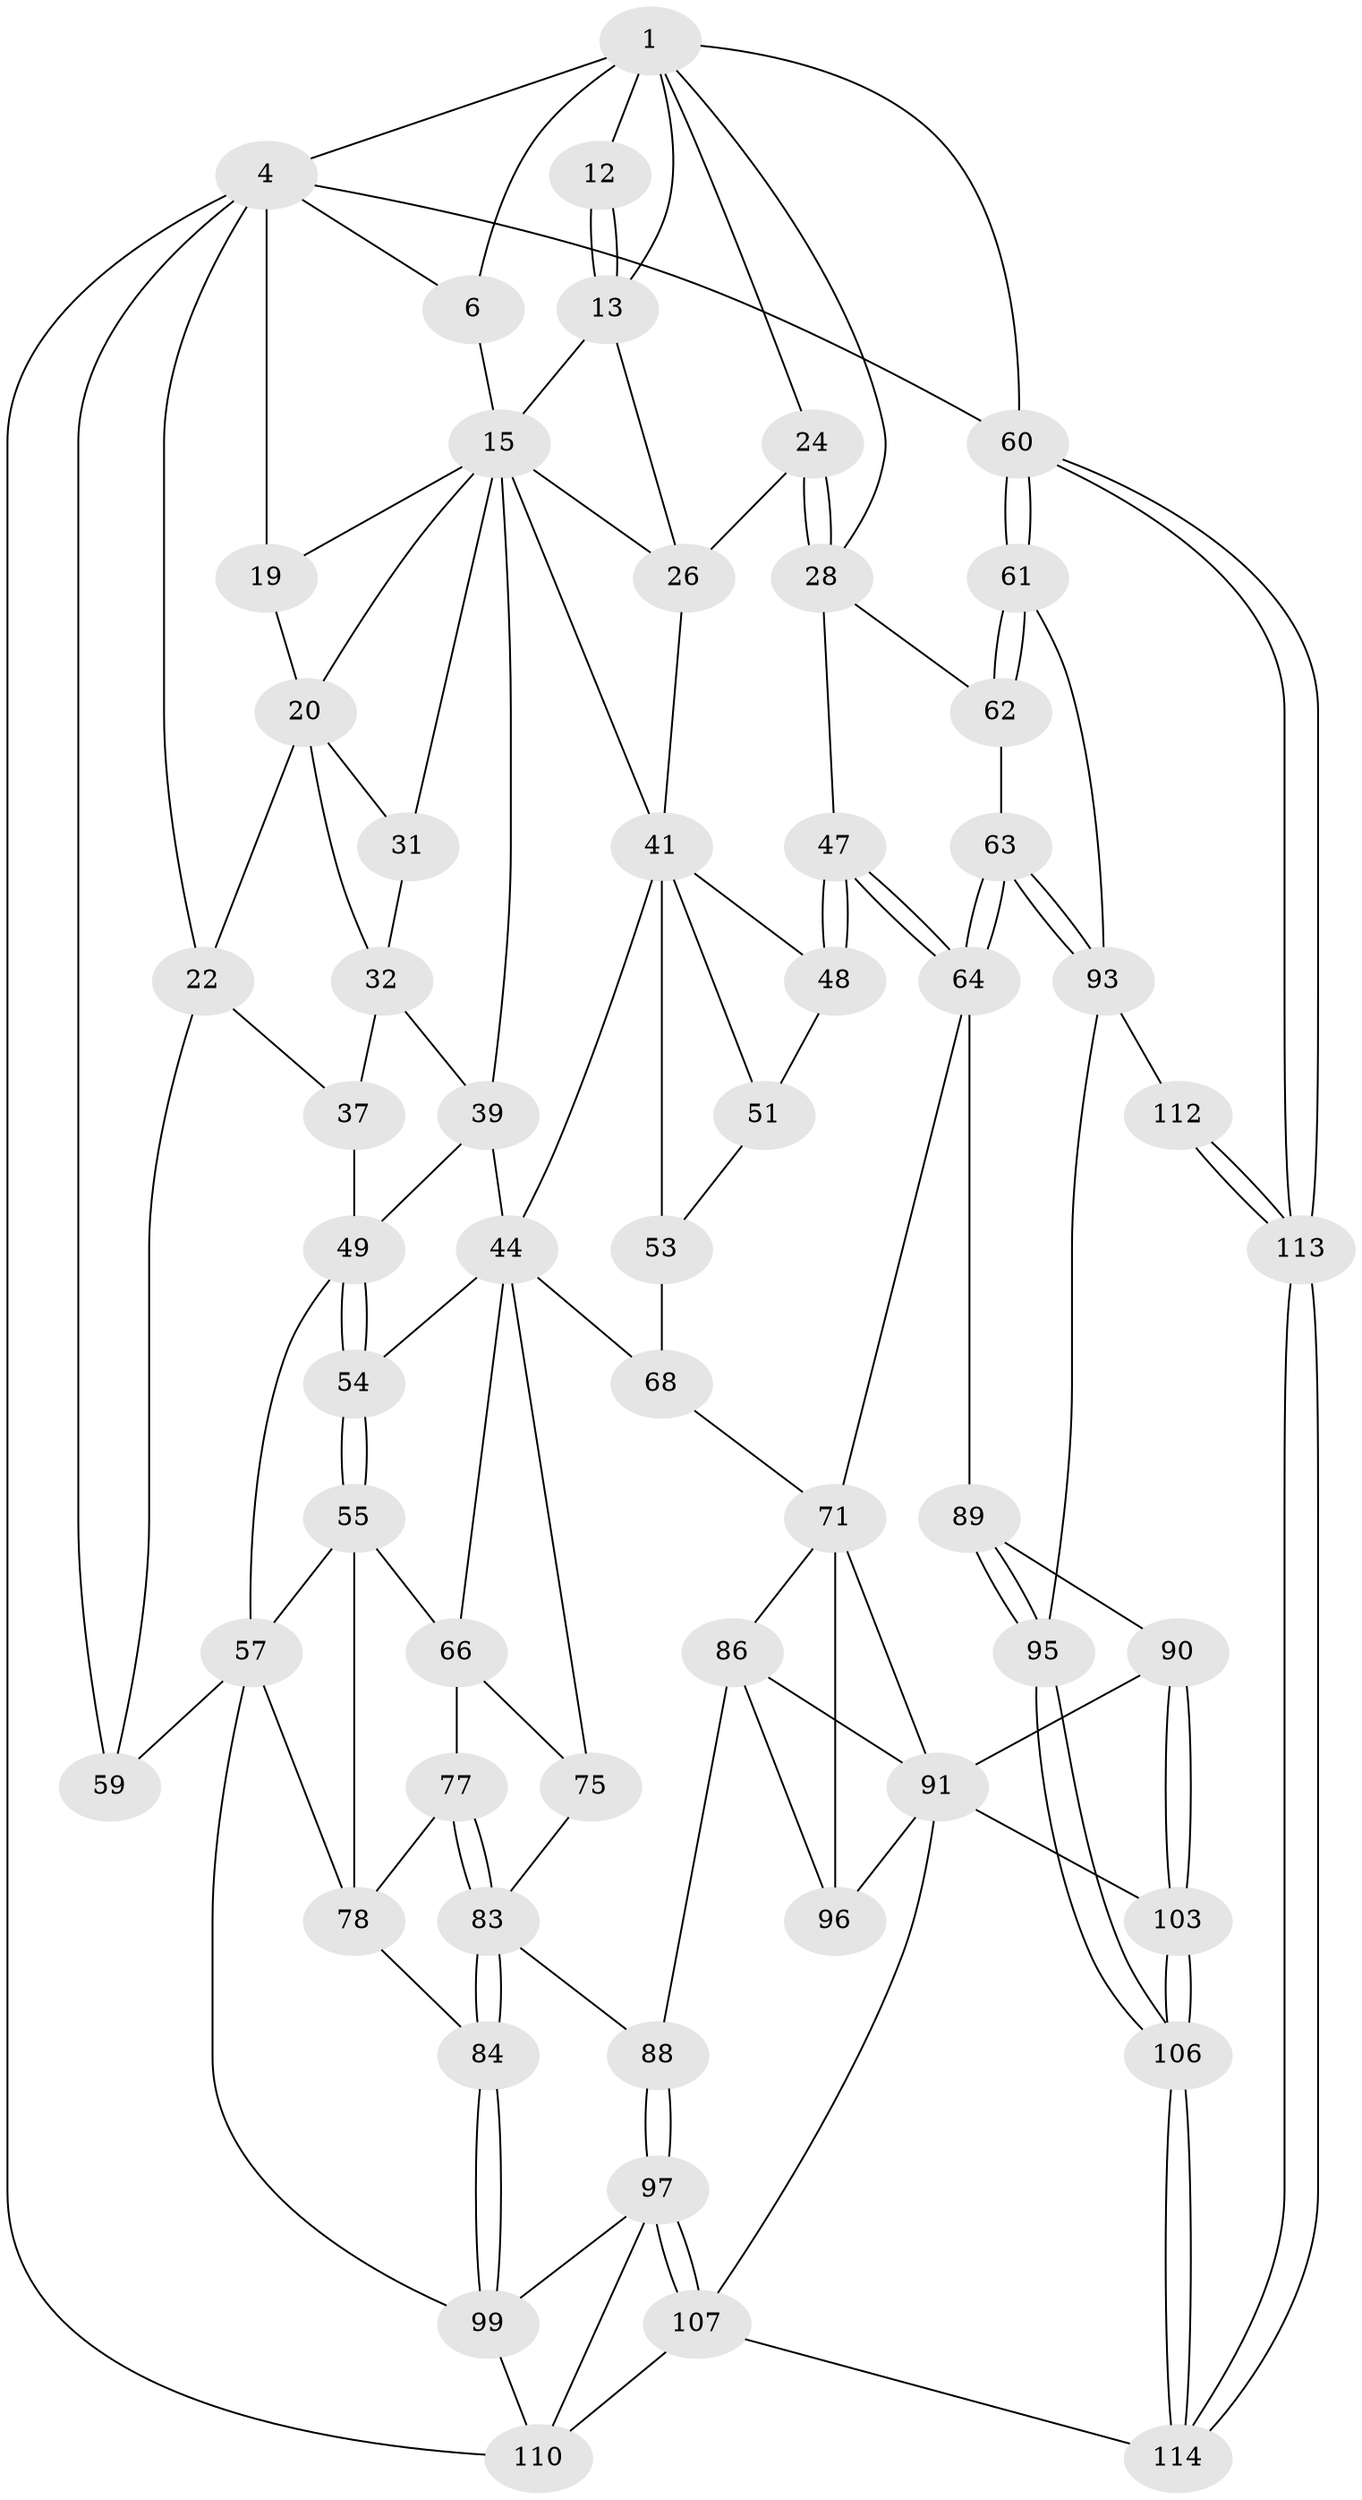 // original degree distribution, {3: 0.017543859649122806, 4: 0.23684210526315788, 6: 0.21929824561403508, 5: 0.5263157894736842}
// Generated by graph-tools (version 1.1) at 2025/16/03/09/25 04:16:55]
// undirected, 57 vertices, 131 edges
graph export_dot {
graph [start="1"]
  node [color=gray90,style=filled];
  1 [pos="+0.6890061614660087+0",super="+2+8"];
  4 [pos="+0+0",super="+74+5"];
  6 [pos="+0.23199830529148735+0",super="+7"];
  12 [pos="+0.7001781673438716+0.09253803945713594"];
  13 [pos="+0.5322391196580513+0.1872858573861602",super="+14"];
  15 [pos="+0.5152003297548333+0.1900551414695104",super="+29+16"];
  19 [pos="+0.16448341340393108+0.06287258466695035"];
  20 [pos="+0.16441680865659486+0.15941528291963872",super="+21+23"];
  22 [pos="+0+0",super="+38"];
  24 [pos="+0.8452561834166132+0.201542697709722",super="+25"];
  26 [pos="+0.661068583749613+0.3236292759156231",super="+27"];
  28 [pos="+1+0.2712944218105724",super="+33"];
  31 [pos="+0.23831549498359297+0.24826347236887558"];
  32 [pos="+0.12689767085650103+0.29627158116370095",super="+36"];
  37 [pos="+0+0.42787025028074716"];
  39 [pos="+0.32338040678068264+0.41409844288659564",super="+40"];
  41 [pos="+0.49073008401287577+0.4469538750315386",super="+46+42"];
  44 [pos="+0.3787551602165712+0.4993871512202385",super="+65+45"];
  47 [pos="+0.7685539709661332+0.5309231887357632"];
  48 [pos="+0.7206675549245932+0.49699376803239204"];
  49 [pos="+0.17198418761310694+0.48389171628592514",super="+50"];
  51 [pos="+0.656311591427063+0.5211614050638618"];
  53 [pos="+0.4515002673955275+0.5745988872031234",super="+67"];
  54 [pos="+0.20351739718259962+0.5837544005268857"];
  55 [pos="+0.19404056698570657+0.6153938749557094",super="+56"];
  57 [pos="+0.14146771344145714+0.6468077341243343",super="+58+79"];
  59 [pos="+0+0.5283489713291537",super="+73"];
  60 [pos="+1+1"];
  61 [pos="+1+0.8487945563531452"];
  62 [pos="+1+0.610515568484938"];
  63 [pos="+0.8610219491884117+0.6575158435122915"];
  64 [pos="+0.7940319967019182+0.621840989195649",super="+70"];
  66 [pos="+0.22809204290786747+0.6239353174546962",super="+76"];
  68 [pos="+0.49103851447142+0.6542526032217258"];
  71 [pos="+0.6493749658934476+0.6992824513739867",super="+92+72"];
  75 [pos="+0.32629352404413065+0.7083054353137151"];
  77 [pos="+0.2828177059858652+0.7219318653242667"];
  78 [pos="+0.2164605987532745+0.7135142490985147",super="+81"];
  83 [pos="+0.26253923604315893+0.794164741656751",super="+85"];
  84 [pos="+0.20645900744930323+0.8528804362998094"];
  86 [pos="+0.4917935748103894+0.7904220455959359",super="+87"];
  88 [pos="+0.3767456712977226+0.8049959965486871"];
  89 [pos="+0.7324609043309844+0.829942766805626"];
  90 [pos="+0.7129772615300356+0.8342453106357075"];
  91 [pos="+0.6779735029520141+0.8331525000876708",super="+101"];
  93 [pos="+0.9001772866015935+0.7913911025609621",super="+94+100"];
  95 [pos="+0.7932192078315846+0.8932527774154068"];
  96 [pos="+0.5838790847119253+0.8286584171337641"];
  97 [pos="+0.2844726680586674+0.8926301290571464",super="+98"];
  99 [pos="+0.21837904301051617+0.875390250884376",super="+108"];
  103 [pos="+0.6397154627888674+0.998717612911882"];
  106 [pos="+0.6530528525816061+1"];
  107 [pos="+0.43918541525344446+1",super="+109"];
  110 [pos="+0.2502567248135896+1",super="+111"];
  112 [pos="+0.903973715330148+0.9540534261277757"];
  113 [pos="+0.9482864348247951+1"];
  114 [pos="+0.6221865256364709+1"];
  1 -- 4;
  1 -- 24;
  1 -- 12 [weight=2];
  1 -- 28;
  1 -- 60;
  1 -- 13;
  1 -- 6;
  4 -- 22;
  4 -- 60;
  4 -- 59;
  4 -- 110;
  4 -- 19;
  4 -- 6;
  6 -- 15;
  12 -- 13;
  12 -- 13;
  13 -- 15;
  13 -- 26;
  15 -- 39;
  15 -- 41;
  15 -- 31;
  15 -- 26;
  15 -- 19;
  15 -- 20;
  19 -- 20;
  20 -- 32;
  20 -- 22;
  20 -- 31;
  22 -- 59;
  22 -- 37;
  24 -- 28 [weight=2];
  24 -- 28;
  24 -- 26;
  26 -- 41;
  28 -- 62;
  28 -- 47;
  31 -- 32;
  32 -- 37;
  32 -- 39;
  37 -- 49;
  39 -- 49;
  39 -- 44;
  41 -- 48;
  41 -- 51;
  41 -- 44;
  41 -- 53 [weight=2];
  44 -- 66;
  44 -- 75;
  44 -- 68;
  44 -- 54;
  47 -- 48;
  47 -- 48;
  47 -- 64;
  47 -- 64;
  48 -- 51;
  49 -- 54;
  49 -- 54;
  49 -- 57;
  51 -- 53;
  53 -- 68;
  54 -- 55;
  54 -- 55;
  55 -- 66;
  55 -- 57;
  55 -- 78;
  57 -- 59 [weight=3];
  57 -- 78;
  57 -- 99;
  60 -- 61;
  60 -- 61;
  60 -- 113;
  60 -- 113;
  61 -- 62;
  61 -- 62;
  61 -- 93;
  62 -- 63;
  63 -- 64;
  63 -- 64;
  63 -- 93;
  63 -- 93;
  64 -- 89;
  64 -- 71;
  66 -- 75;
  66 -- 77;
  68 -- 71;
  71 -- 96;
  71 -- 91;
  71 -- 86;
  75 -- 83;
  77 -- 78;
  77 -- 83;
  77 -- 83;
  78 -- 84;
  83 -- 84;
  83 -- 84;
  83 -- 88;
  84 -- 99;
  84 -- 99;
  86 -- 96;
  86 -- 88;
  86 -- 91;
  88 -- 97;
  88 -- 97;
  89 -- 90;
  89 -- 95;
  89 -- 95;
  90 -- 91;
  90 -- 103;
  90 -- 103;
  91 -- 96;
  91 -- 103;
  91 -- 107;
  93 -- 112 [weight=2];
  93 -- 95;
  95 -- 106;
  95 -- 106;
  97 -- 107;
  97 -- 107;
  97 -- 99;
  97 -- 110;
  99 -- 110;
  103 -- 106;
  103 -- 106;
  106 -- 114;
  106 -- 114;
  107 -- 114;
  107 -- 110;
  112 -- 113;
  112 -- 113;
  113 -- 114;
  113 -- 114;
}
